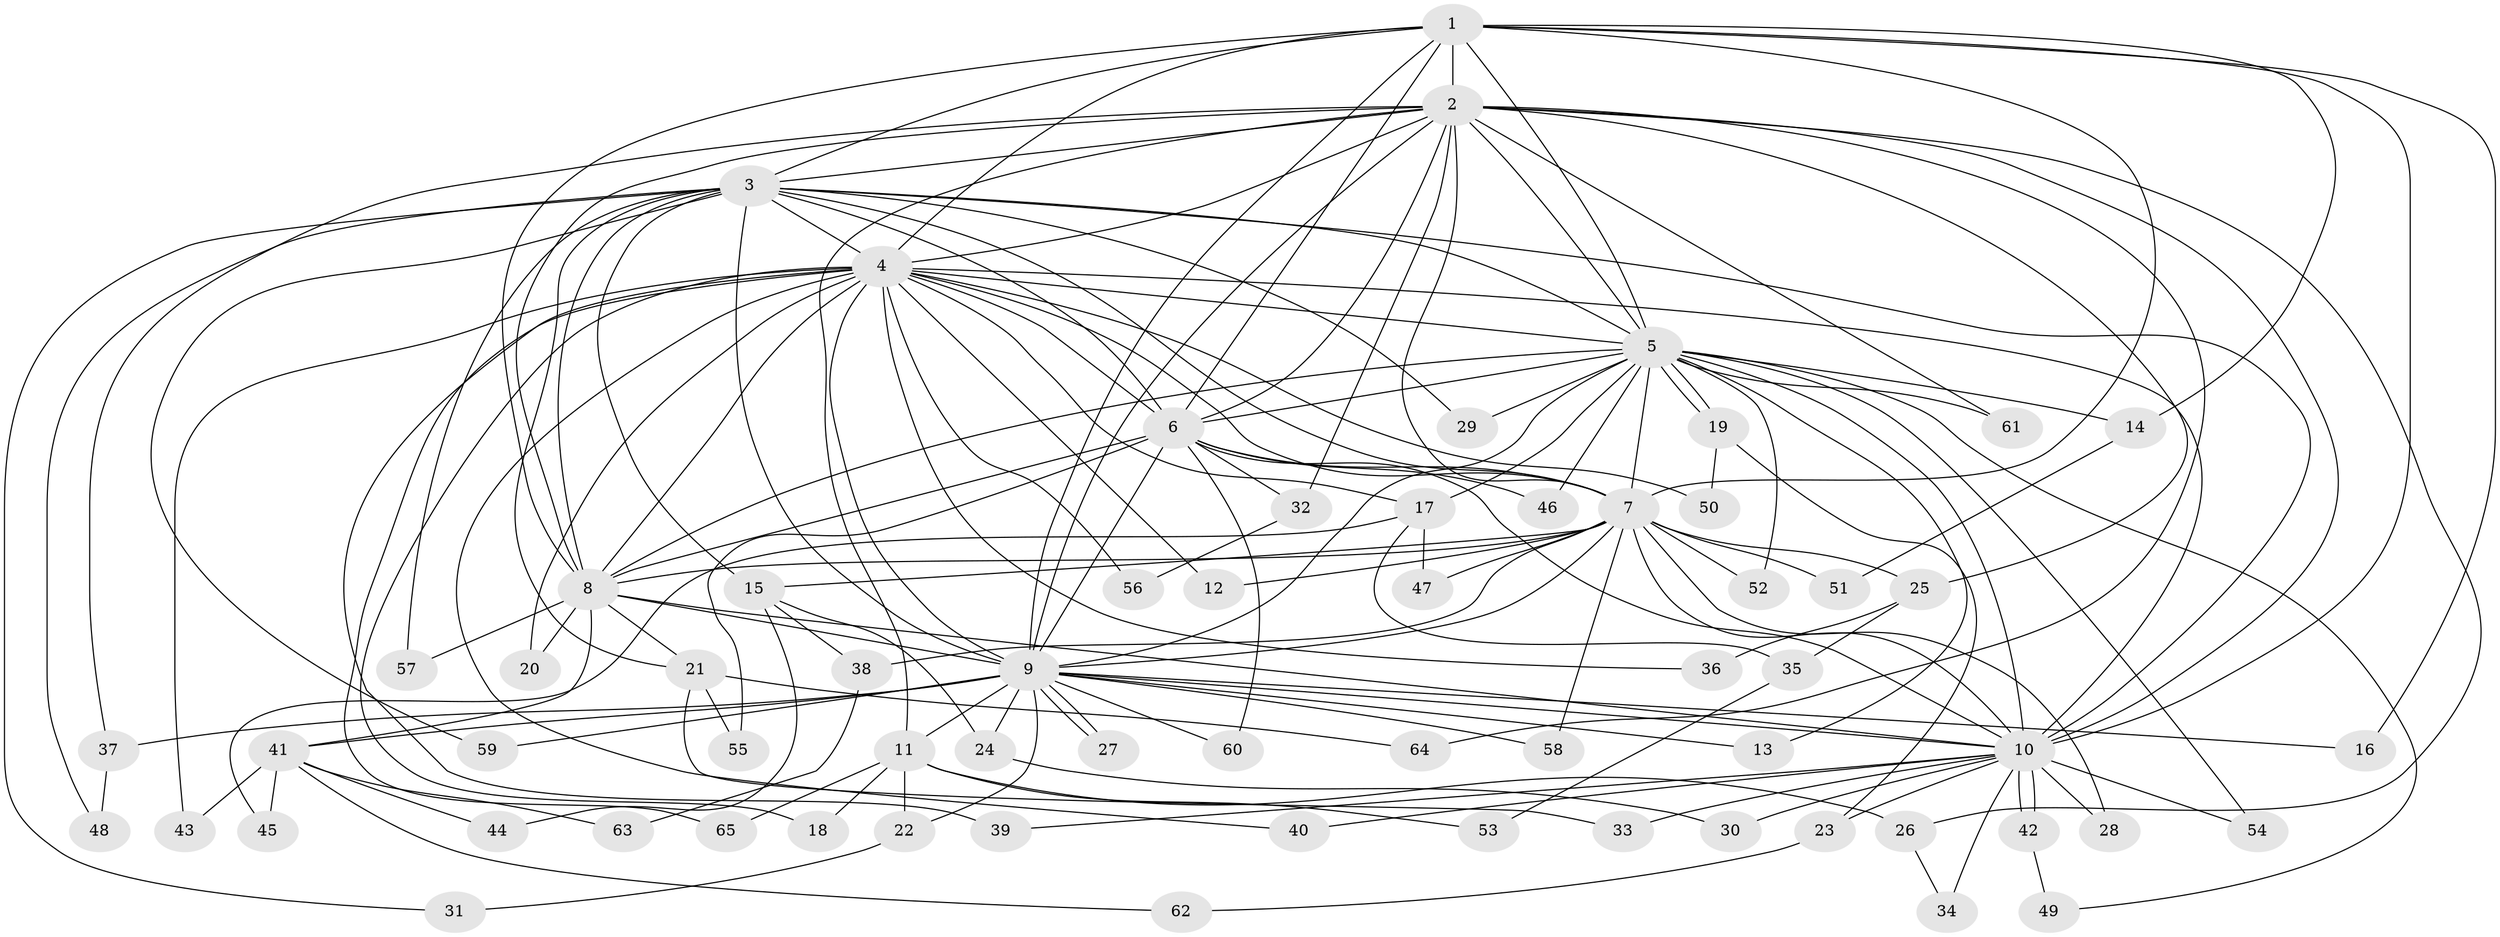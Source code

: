 // Generated by graph-tools (version 1.1) at 2025/11/02/27/25 16:11:04]
// undirected, 65 vertices, 155 edges
graph export_dot {
graph [start="1"]
  node [color=gray90,style=filled];
  1;
  2;
  3;
  4;
  5;
  6;
  7;
  8;
  9;
  10;
  11;
  12;
  13;
  14;
  15;
  16;
  17;
  18;
  19;
  20;
  21;
  22;
  23;
  24;
  25;
  26;
  27;
  28;
  29;
  30;
  31;
  32;
  33;
  34;
  35;
  36;
  37;
  38;
  39;
  40;
  41;
  42;
  43;
  44;
  45;
  46;
  47;
  48;
  49;
  50;
  51;
  52;
  53;
  54;
  55;
  56;
  57;
  58;
  59;
  60;
  61;
  62;
  63;
  64;
  65;
  1 -- 2;
  1 -- 3;
  1 -- 4;
  1 -- 5;
  1 -- 6;
  1 -- 7;
  1 -- 8;
  1 -- 9;
  1 -- 10;
  1 -- 14;
  1 -- 16;
  2 -- 3;
  2 -- 4;
  2 -- 5;
  2 -- 6;
  2 -- 7;
  2 -- 8;
  2 -- 9;
  2 -- 10;
  2 -- 11;
  2 -- 25;
  2 -- 26;
  2 -- 32;
  2 -- 37;
  2 -- 61;
  2 -- 64;
  3 -- 4;
  3 -- 5;
  3 -- 6;
  3 -- 7;
  3 -- 8;
  3 -- 9;
  3 -- 10;
  3 -- 15;
  3 -- 21;
  3 -- 29;
  3 -- 31;
  3 -- 48;
  3 -- 57;
  3 -- 59;
  4 -- 5;
  4 -- 6;
  4 -- 7;
  4 -- 8;
  4 -- 9;
  4 -- 10;
  4 -- 12;
  4 -- 17;
  4 -- 18;
  4 -- 20;
  4 -- 36;
  4 -- 39;
  4 -- 40;
  4 -- 43;
  4 -- 50;
  4 -- 56;
  4 -- 65;
  5 -- 6;
  5 -- 7;
  5 -- 8;
  5 -- 9;
  5 -- 10;
  5 -- 13;
  5 -- 14;
  5 -- 17;
  5 -- 19;
  5 -- 19;
  5 -- 29;
  5 -- 46;
  5 -- 49;
  5 -- 52;
  5 -- 54;
  5 -- 61;
  6 -- 7;
  6 -- 8;
  6 -- 9;
  6 -- 10;
  6 -- 32;
  6 -- 46;
  6 -- 55;
  6 -- 60;
  7 -- 8;
  7 -- 9;
  7 -- 10;
  7 -- 12;
  7 -- 15;
  7 -- 25;
  7 -- 28;
  7 -- 38;
  7 -- 47;
  7 -- 51;
  7 -- 52;
  7 -- 58;
  8 -- 9;
  8 -- 10;
  8 -- 20;
  8 -- 21;
  8 -- 41;
  8 -- 57;
  9 -- 10;
  9 -- 11;
  9 -- 13;
  9 -- 16;
  9 -- 22;
  9 -- 24;
  9 -- 27;
  9 -- 27;
  9 -- 37;
  9 -- 41;
  9 -- 58;
  9 -- 59;
  9 -- 60;
  10 -- 23;
  10 -- 28;
  10 -- 30;
  10 -- 33;
  10 -- 34;
  10 -- 39;
  10 -- 40;
  10 -- 42;
  10 -- 42;
  10 -- 54;
  11 -- 18;
  11 -- 22;
  11 -- 26;
  11 -- 53;
  11 -- 65;
  14 -- 51;
  15 -- 24;
  15 -- 38;
  15 -- 44;
  17 -- 35;
  17 -- 45;
  17 -- 47;
  19 -- 23;
  19 -- 50;
  21 -- 33;
  21 -- 55;
  21 -- 64;
  22 -- 31;
  23 -- 62;
  24 -- 30;
  25 -- 35;
  25 -- 36;
  26 -- 34;
  32 -- 56;
  35 -- 53;
  37 -- 48;
  38 -- 63;
  41 -- 43;
  41 -- 44;
  41 -- 45;
  41 -- 62;
  41 -- 63;
  42 -- 49;
}
